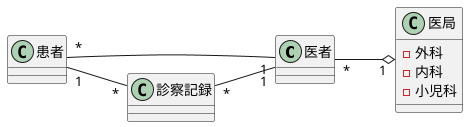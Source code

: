 @startuml 演習３－２
left to right direction
class 医者{
    
}
class 患者{

}
class 医局{
    -外科
    -内科
    -小児科
}
class 診察記録 {

}
患者"*" -- "1"医者
医者"*" --o "1"医局
患者"1" -- "*"診察記録
診察記録"*" -- "1"医者
@enduml